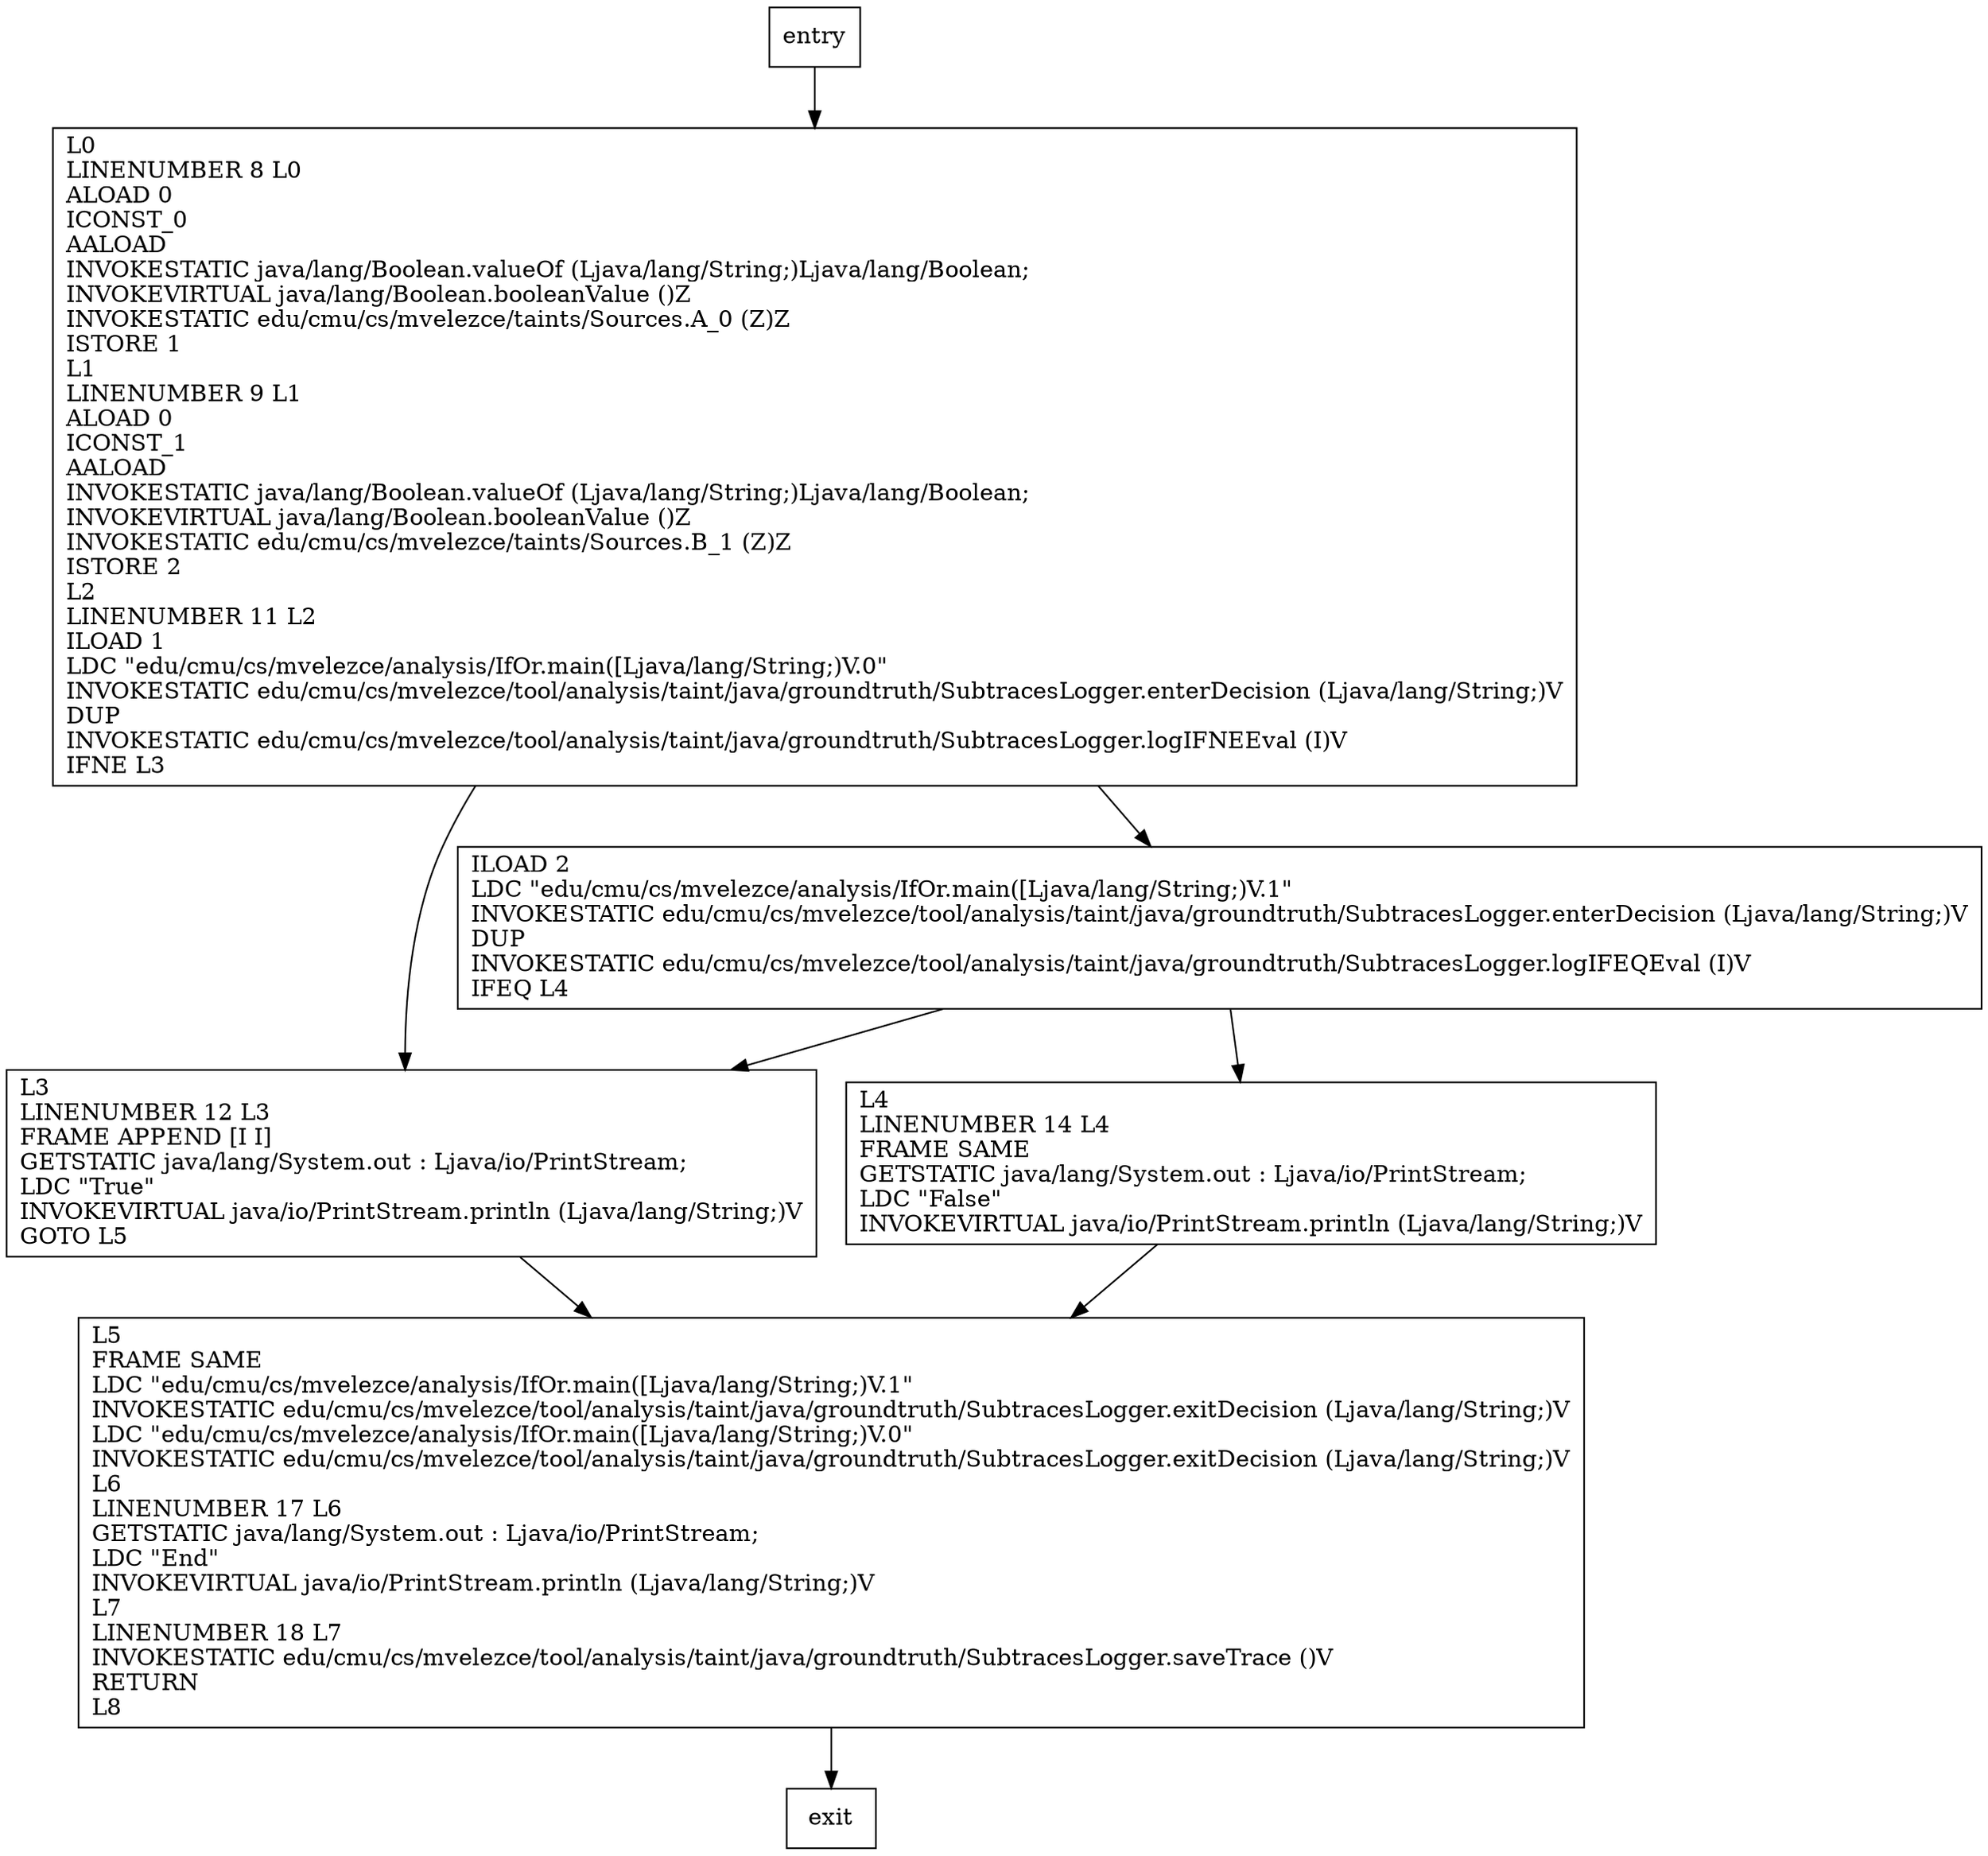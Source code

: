 digraph main {
node [shape=record];
290543628 [label="L5\lFRAME SAME\lLDC \"edu/cmu/cs/mvelezce/analysis/IfOr.main([Ljava/lang/String;)V.1\"\lINVOKESTATIC edu/cmu/cs/mvelezce/tool/analysis/taint/java/groundtruth/SubtracesLogger.exitDecision (Ljava/lang/String;)V\lLDC \"edu/cmu/cs/mvelezce/analysis/IfOr.main([Ljava/lang/String;)V.0\"\lINVOKESTATIC edu/cmu/cs/mvelezce/tool/analysis/taint/java/groundtruth/SubtracesLogger.exitDecision (Ljava/lang/String;)V\lL6\lLINENUMBER 17 L6\lGETSTATIC java/lang/System.out : Ljava/io/PrintStream;\lLDC \"End\"\lINVOKEVIRTUAL java/io/PrintStream.println (Ljava/lang/String;)V\lL7\lLINENUMBER 18 L7\lINVOKESTATIC edu/cmu/cs/mvelezce/tool/analysis/taint/java/groundtruth/SubtracesLogger.saveTrace ()V\lRETURN\lL8\l"];
2054416053 [label="L3\lLINENUMBER 12 L3\lFRAME APPEND [I I]\lGETSTATIC java/lang/System.out : Ljava/io/PrintStream;\lLDC \"True\"\lINVOKEVIRTUAL java/io/PrintStream.println (Ljava/lang/String;)V\lGOTO L5\l"];
362785908 [label="L0\lLINENUMBER 8 L0\lALOAD 0\lICONST_0\lAALOAD\lINVOKESTATIC java/lang/Boolean.valueOf (Ljava/lang/String;)Ljava/lang/Boolean;\lINVOKEVIRTUAL java/lang/Boolean.booleanValue ()Z\lINVOKESTATIC edu/cmu/cs/mvelezce/taints/Sources.A_0 (Z)Z\lISTORE 1\lL1\lLINENUMBER 9 L1\lALOAD 0\lICONST_1\lAALOAD\lINVOKESTATIC java/lang/Boolean.valueOf (Ljava/lang/String;)Ljava/lang/Boolean;\lINVOKEVIRTUAL java/lang/Boolean.booleanValue ()Z\lINVOKESTATIC edu/cmu/cs/mvelezce/taints/Sources.B_1 (Z)Z\lISTORE 2\lL2\lLINENUMBER 11 L2\lILOAD 1\lLDC \"edu/cmu/cs/mvelezce/analysis/IfOr.main([Ljava/lang/String;)V.0\"\lINVOKESTATIC edu/cmu/cs/mvelezce/tool/analysis/taint/java/groundtruth/SubtracesLogger.enterDecision (Ljava/lang/String;)V\lDUP\lINVOKESTATIC edu/cmu/cs/mvelezce/tool/analysis/taint/java/groundtruth/SubtracesLogger.logIFNEEval (I)V\lIFNE L3\l"];
704605717 [label="ILOAD 2\lLDC \"edu/cmu/cs/mvelezce/analysis/IfOr.main([Ljava/lang/String;)V.1\"\lINVOKESTATIC edu/cmu/cs/mvelezce/tool/analysis/taint/java/groundtruth/SubtracesLogger.enterDecision (Ljava/lang/String;)V\lDUP\lINVOKESTATIC edu/cmu/cs/mvelezce/tool/analysis/taint/java/groundtruth/SubtracesLogger.logIFEQEval (I)V\lIFEQ L4\l"];
2042996556 [label="L4\lLINENUMBER 14 L4\lFRAME SAME\lGETSTATIC java/lang/System.out : Ljava/io/PrintStream;\lLDC \"False\"\lINVOKEVIRTUAL java/io/PrintStream.println (Ljava/lang/String;)V\l"];
entry;
exit;
290543628 -> exit;
entry -> 362785908;
2054416053 -> 290543628;
362785908 -> 2054416053;
362785908 -> 704605717;
704605717 -> 2054416053;
704605717 -> 2042996556;
2042996556 -> 290543628;
}
